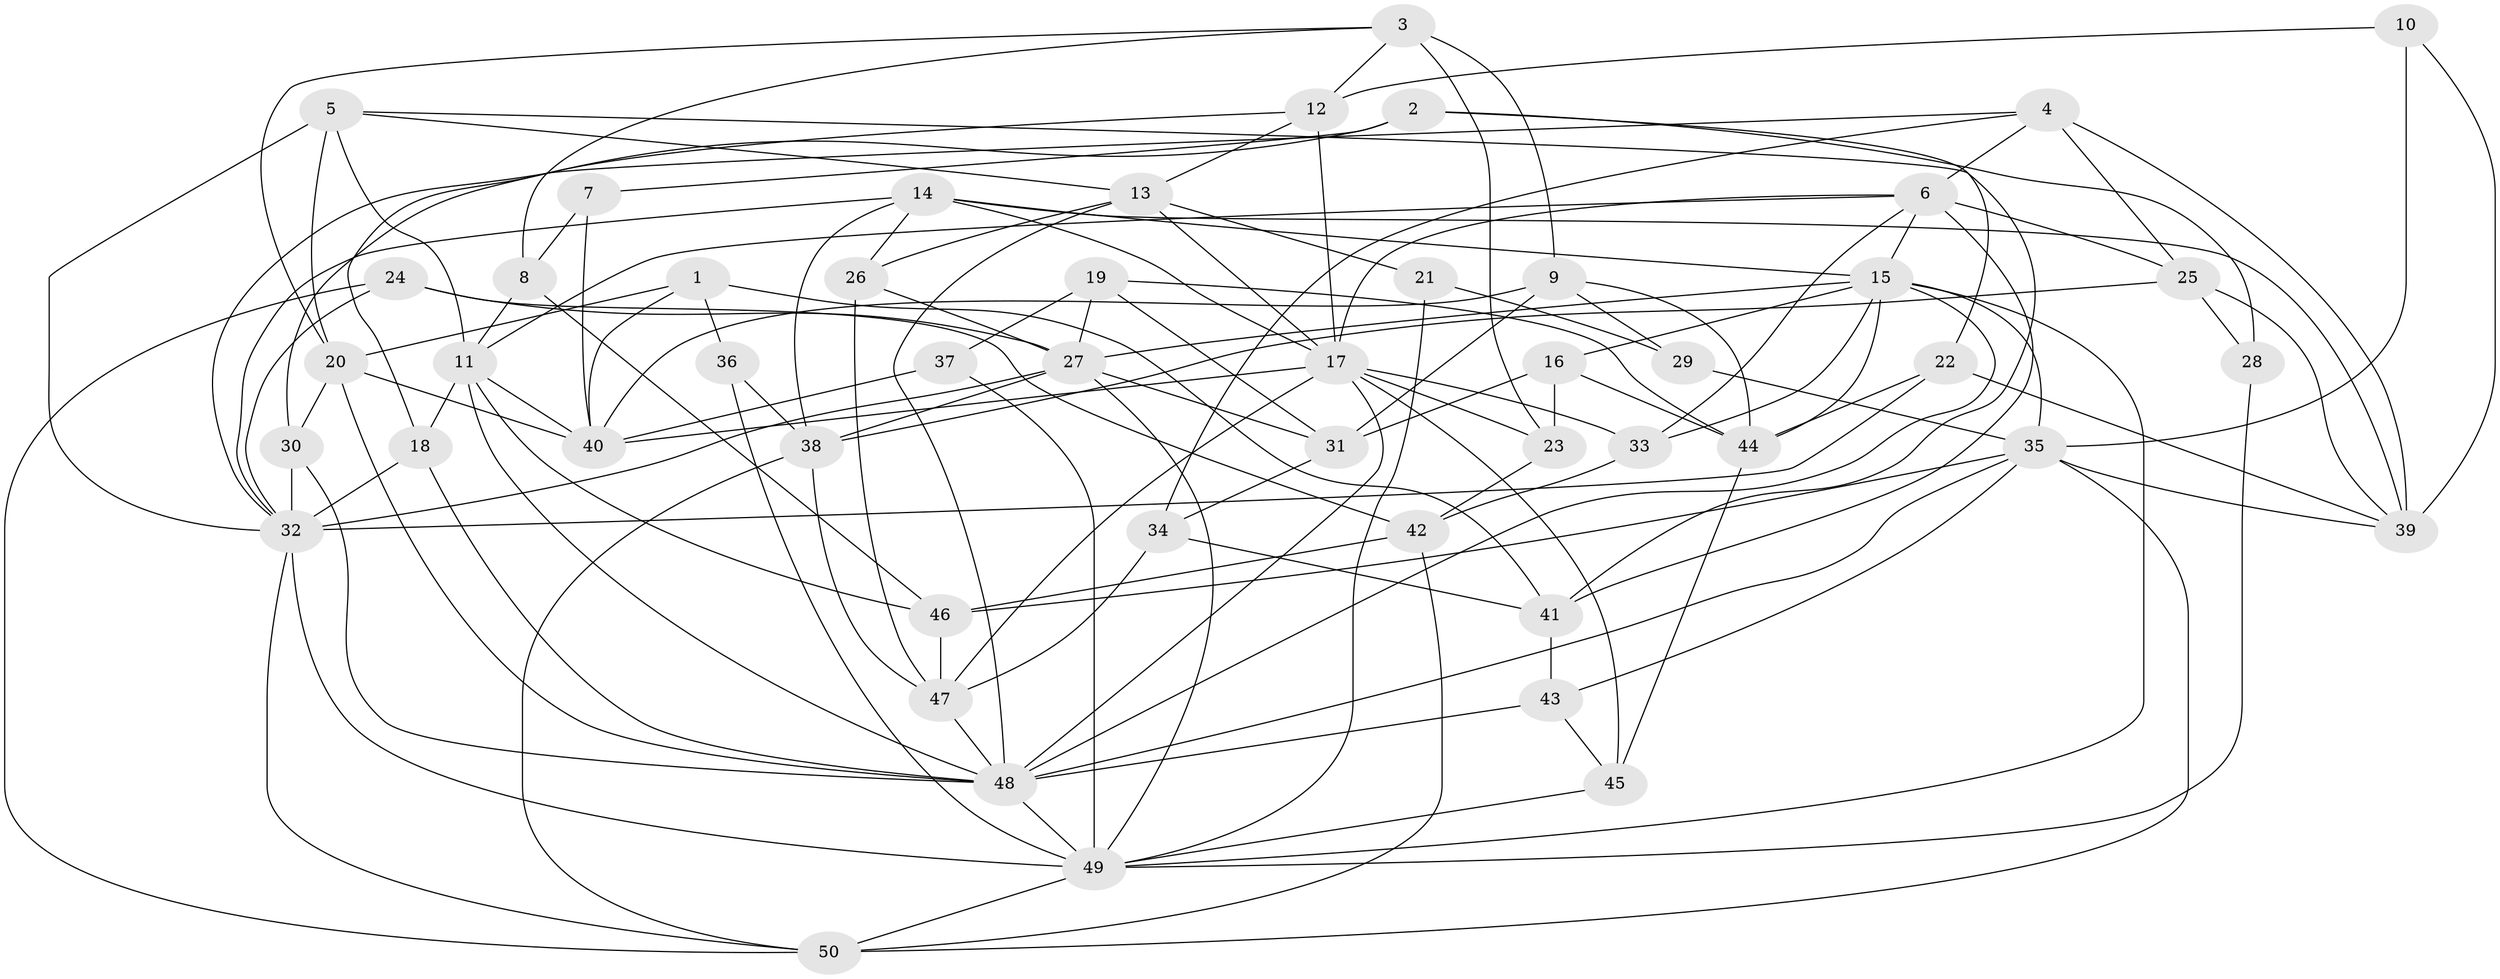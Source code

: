 // original degree distribution, {3: 0.30303030303030304, 4: 0.36363636363636365, 5: 0.1717171717171717, 2: 0.06060606060606061, 8: 0.010101010101010102, 6: 0.06060606060606061, 7: 0.030303030303030304}
// Generated by graph-tools (version 1.1) at 2025/02/03/09/25 03:02:07]
// undirected, 50 vertices, 133 edges
graph export_dot {
graph [start="1"]
  node [color=gray90,style=filled];
  1;
  2;
  3;
  4;
  5;
  6;
  7;
  8;
  9;
  10;
  11;
  12;
  13;
  14;
  15;
  16;
  17;
  18;
  19;
  20;
  21;
  22;
  23;
  24;
  25;
  26;
  27;
  28;
  29;
  30;
  31;
  32;
  33;
  34;
  35;
  36;
  37;
  38;
  39;
  40;
  41;
  42;
  43;
  44;
  45;
  46;
  47;
  48;
  49;
  50;
  1 -- 20 [weight=1.0];
  1 -- 36 [weight=1.0];
  1 -- 40 [weight=2.0];
  1 -- 41 [weight=1.0];
  2 -- 7 [weight=1.0];
  2 -- 22 [weight=1.0];
  2 -- 28 [weight=1.0];
  2 -- 30 [weight=1.0];
  3 -- 8 [weight=1.0];
  3 -- 9 [weight=2.0];
  3 -- 12 [weight=1.0];
  3 -- 20 [weight=1.0];
  3 -- 23 [weight=1.0];
  4 -- 6 [weight=1.0];
  4 -- 25 [weight=1.0];
  4 -- 32 [weight=1.0];
  4 -- 34 [weight=1.0];
  4 -- 39 [weight=2.0];
  5 -- 11 [weight=1.0];
  5 -- 13 [weight=1.0];
  5 -- 20 [weight=1.0];
  5 -- 32 [weight=1.0];
  5 -- 41 [weight=1.0];
  6 -- 11 [weight=1.0];
  6 -- 15 [weight=1.0];
  6 -- 17 [weight=1.0];
  6 -- 25 [weight=2.0];
  6 -- 33 [weight=1.0];
  6 -- 41 [weight=1.0];
  7 -- 8 [weight=1.0];
  7 -- 40 [weight=1.0];
  8 -- 11 [weight=1.0];
  8 -- 46 [weight=1.0];
  9 -- 29 [weight=1.0];
  9 -- 31 [weight=1.0];
  9 -- 40 [weight=1.0];
  9 -- 44 [weight=1.0];
  10 -- 12 [weight=1.0];
  10 -- 35 [weight=2.0];
  10 -- 39 [weight=2.0];
  11 -- 18 [weight=1.0];
  11 -- 40 [weight=1.0];
  11 -- 46 [weight=1.0];
  11 -- 48 [weight=1.0];
  12 -- 13 [weight=1.0];
  12 -- 17 [weight=1.0];
  12 -- 18 [weight=1.0];
  13 -- 17 [weight=1.0];
  13 -- 21 [weight=1.0];
  13 -- 26 [weight=1.0];
  13 -- 48 [weight=1.0];
  14 -- 15 [weight=1.0];
  14 -- 17 [weight=1.0];
  14 -- 26 [weight=1.0];
  14 -- 32 [weight=1.0];
  14 -- 38 [weight=1.0];
  14 -- 39 [weight=1.0];
  15 -- 16 [weight=1.0];
  15 -- 27 [weight=1.0];
  15 -- 33 [weight=1.0];
  15 -- 35 [weight=1.0];
  15 -- 44 [weight=1.0];
  15 -- 48 [weight=1.0];
  15 -- 49 [weight=1.0];
  16 -- 23 [weight=1.0];
  16 -- 31 [weight=1.0];
  16 -- 44 [weight=1.0];
  17 -- 23 [weight=1.0];
  17 -- 33 [weight=1.0];
  17 -- 40 [weight=1.0];
  17 -- 45 [weight=1.0];
  17 -- 47 [weight=1.0];
  17 -- 48 [weight=1.0];
  18 -- 32 [weight=2.0];
  18 -- 48 [weight=1.0];
  19 -- 27 [weight=1.0];
  19 -- 31 [weight=1.0];
  19 -- 37 [weight=1.0];
  19 -- 44 [weight=1.0];
  20 -- 30 [weight=1.0];
  20 -- 40 [weight=1.0];
  20 -- 48 [weight=1.0];
  21 -- 29 [weight=1.0];
  21 -- 49 [weight=1.0];
  22 -- 32 [weight=1.0];
  22 -- 39 [weight=1.0];
  22 -- 44 [weight=1.0];
  23 -- 42 [weight=1.0];
  24 -- 27 [weight=1.0];
  24 -- 32 [weight=1.0];
  24 -- 42 [weight=1.0];
  24 -- 50 [weight=1.0];
  25 -- 28 [weight=1.0];
  25 -- 38 [weight=2.0];
  25 -- 39 [weight=1.0];
  26 -- 27 [weight=1.0];
  26 -- 47 [weight=1.0];
  27 -- 31 [weight=1.0];
  27 -- 32 [weight=1.0];
  27 -- 38 [weight=1.0];
  27 -- 49 [weight=1.0];
  28 -- 49 [weight=1.0];
  29 -- 35 [weight=1.0];
  30 -- 32 [weight=1.0];
  30 -- 48 [weight=1.0];
  31 -- 34 [weight=1.0];
  32 -- 49 [weight=2.0];
  32 -- 50 [weight=1.0];
  33 -- 42 [weight=1.0];
  34 -- 41 [weight=1.0];
  34 -- 47 [weight=2.0];
  35 -- 39 [weight=1.0];
  35 -- 43 [weight=1.0];
  35 -- 46 [weight=2.0];
  35 -- 48 [weight=1.0];
  35 -- 50 [weight=1.0];
  36 -- 38 [weight=1.0];
  36 -- 49 [weight=1.0];
  37 -- 40 [weight=2.0];
  37 -- 49 [weight=1.0];
  38 -- 47 [weight=1.0];
  38 -- 50 [weight=1.0];
  41 -- 43 [weight=1.0];
  42 -- 46 [weight=1.0];
  42 -- 50 [weight=1.0];
  43 -- 45 [weight=1.0];
  43 -- 48 [weight=1.0];
  44 -- 45 [weight=2.0];
  45 -- 49 [weight=1.0];
  46 -- 47 [weight=1.0];
  47 -- 48 [weight=1.0];
  48 -- 49 [weight=1.0];
  49 -- 50 [weight=1.0];
}
